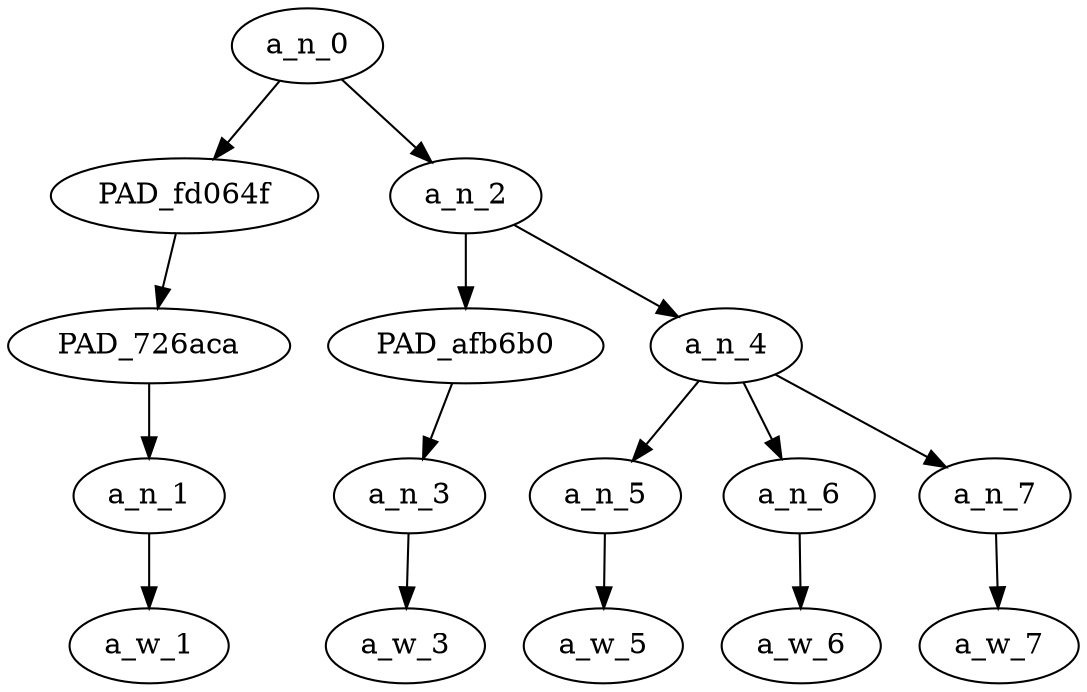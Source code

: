 strict digraph "" {
	a_n_0	[div_dir=1,
		index=0,
		level=4,
		pos="1.0,4!",
		text_span="[0, 1, 2, 3, 4]",
		value=1.00000002];
	PAD_fd064f	[div_dir=1,
		index=0,
		level=3,
		pos="0.0,3!",
		text_span="[0]",
		value=0.17772271];
	a_n_0 -> PAD_fd064f;
	a_n_2	[div_dir=1,
		index=1,
		level=3,
		pos="2.0,3!",
		text_span="[1, 2, 3, 4]",
		value=0.82120168];
	a_n_0 -> a_n_2;
	PAD_726aca	[div_dir=1,
		index=0,
		level=2,
		pos="0.0,2!",
		text_span="[0]",
		value=0.17772271];
	PAD_fd064f -> PAD_726aca;
	a_n_1	[div_dir=1,
		index=0,
		level=1,
		pos="0.0,1!",
		text_span="[0]",
		value=0.17772271];
	PAD_726aca -> a_n_1;
	a_w_1	[div_dir=0,
		index=0,
		level=0,
		pos="0,0!",
		text_span="[0]",
		value=i];
	a_n_1 -> a_w_1;
	PAD_afb6b0	[div_dir=1,
		index=1,
		level=2,
		pos="1.0,2!",
		text_span="[1]",
		value=0.25867779];
	a_n_2 -> PAD_afb6b0;
	a_n_4	[div_dir=1,
		index=2,
		level=2,
		pos="3.0,2!",
		text_span="[2, 3, 4]",
		value=0.56179790];
	a_n_2 -> a_n_4;
	a_n_3	[div_dir=1,
		index=1,
		level=1,
		pos="1.0,1!",
		text_span="[1]",
		value=0.25867779];
	PAD_afb6b0 -> a_n_3;
	a_w_3	[div_dir=0,
		index=1,
		level=0,
		pos="1,0!",
		text_span="[1]",
		value=been];
	a_n_3 -> a_w_3;
	a_n_5	[div_dir=1,
		index=2,
		level=1,
		pos="2.0,1!",
		text_span="[2]",
		value=0.15918329];
	a_n_4 -> a_n_5;
	a_n_6	[div_dir=1,
		index=3,
		level=1,
		pos="3.0,1!",
		text_span="[3]",
		value=0.17197359];
	a_n_4 -> a_n_6;
	a_n_7	[div_dir=-1,
		index=4,
		level=1,
		pos="4.0,1!",
		text_span="[4]",
		value=0.23019645];
	a_n_4 -> a_n_7;
	a_w_5	[div_dir=0,
		index=2,
		level=0,
		pos="2,0!",
		text_span="[2]",
		value=a];
	a_n_5 -> a_w_5;
	a_w_6	[div_dir=0,
		index=3,
		level=0,
		pos="3,0!",
		text_span="[3]",
		value=bad];
	a_n_6 -> a_w_6;
	a_w_7	[div_dir=0,
		index=4,
		level=0,
		pos="4,0!",
		text_span="[4]",
		value=bitch];
	a_n_7 -> a_w_7;
}
